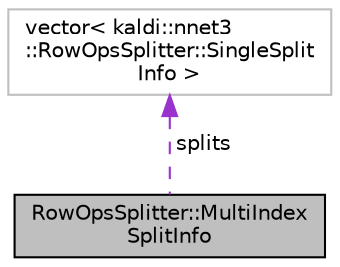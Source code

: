 digraph "RowOpsSplitter::MultiIndexSplitInfo"
{
  edge [fontname="Helvetica",fontsize="10",labelfontname="Helvetica",labelfontsize="10"];
  node [fontname="Helvetica",fontsize="10",shape=record];
  Node1 [label="RowOpsSplitter::MultiIndex\lSplitInfo",height=0.2,width=0.4,color="black", fillcolor="grey75", style="filled", fontcolor="black"];
  Node2 -> Node1 [dir="back",color="darkorchid3",fontsize="10",style="dashed",label=" splits" ,fontname="Helvetica"];
  Node2 [label="vector\< kaldi::nnet3\l::RowOpsSplitter::SingleSplit\lInfo \>",height=0.2,width=0.4,color="grey75", fillcolor="white", style="filled"];
}
